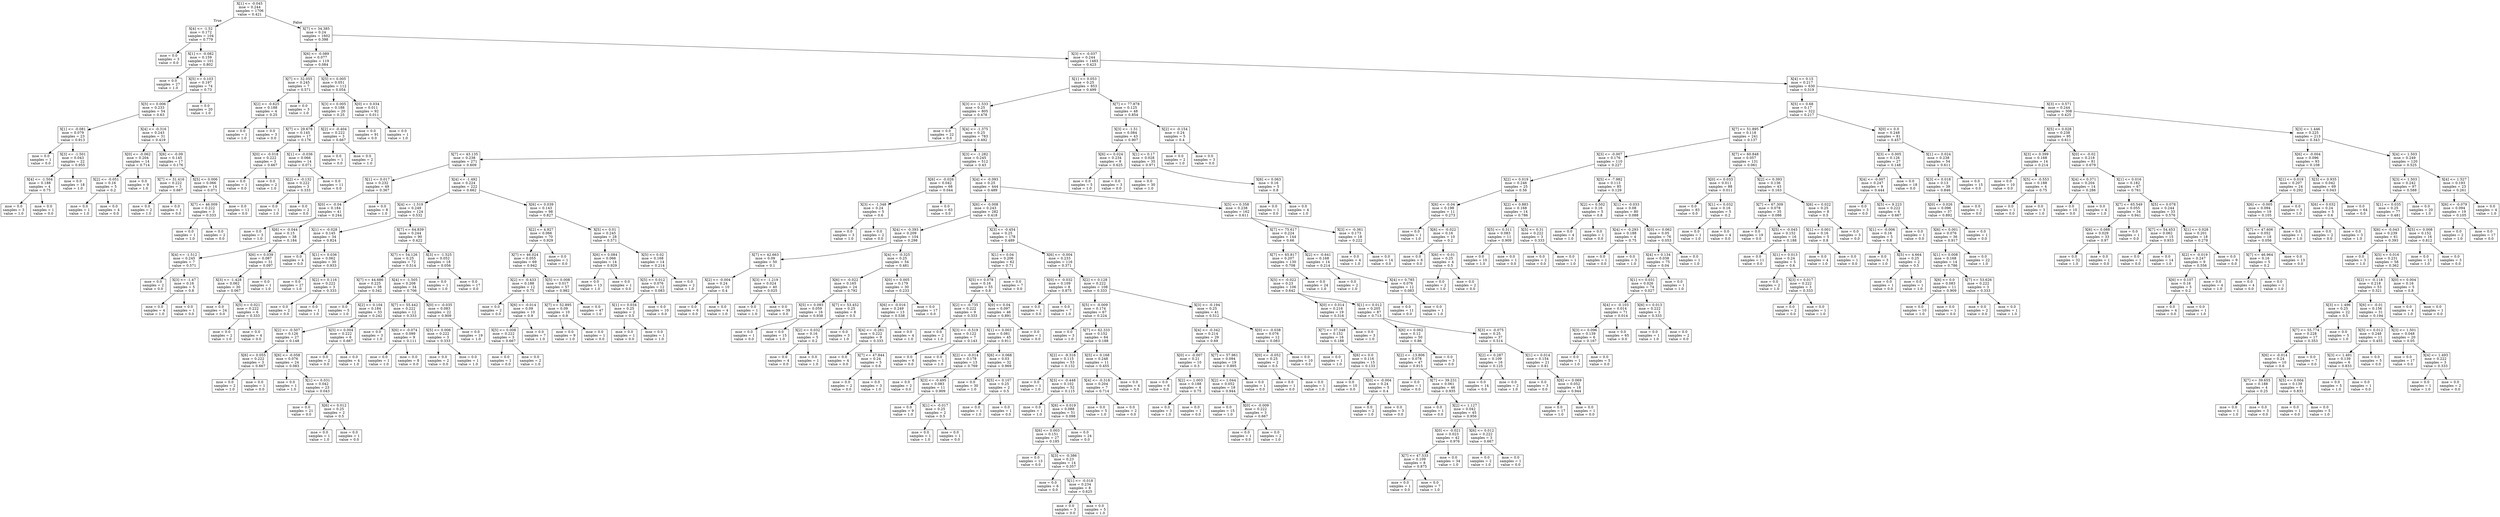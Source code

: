 digraph Tree {
node [shape=box] ;
0 [label="X[1] <= -0.045\nmse = 0.244\nsamples = 1706\nvalue = 0.421"] ;
1 [label="X[4] <= -1.52\nmse = 0.172\nsamples = 104\nvalue = 0.779"] ;
0 -> 1 [labeldistance=2.5, labelangle=45, headlabel="True"] ;
2 [label="mse = 0.0\nsamples = 3\nvalue = 0.0"] ;
1 -> 2 ;
3 [label="X[1] <= -0.082\nmse = 0.159\nsamples = 101\nvalue = 0.802"] ;
1 -> 3 ;
4 [label="mse = 0.0\nsamples = 27\nvalue = 1.0"] ;
3 -> 4 ;
5 [label="X[5] <= 0.103\nmse = 0.197\nsamples = 74\nvalue = 0.73"] ;
3 -> 5 ;
6 [label="X[5] <= 0.006\nmse = 0.233\nsamples = 54\nvalue = 0.63"] ;
5 -> 6 ;
7 [label="X[1] <= -0.081\nmse = 0.079\nsamples = 23\nvalue = 0.913"] ;
6 -> 7 ;
8 [label="mse = 0.0\nsamples = 1\nvalue = 0.0"] ;
7 -> 8 ;
9 [label="X[3] <= -1.501\nmse = 0.043\nsamples = 22\nvalue = 0.955"] ;
7 -> 9 ;
10 [label="X[4] <= -1.504\nmse = 0.188\nsamples = 4\nvalue = 0.75"] ;
9 -> 10 ;
11 [label="mse = 0.0\nsamples = 3\nvalue = 1.0"] ;
10 -> 11 ;
12 [label="mse = 0.0\nsamples = 1\nvalue = 0.0"] ;
10 -> 12 ;
13 [label="mse = 0.0\nsamples = 18\nvalue = 1.0"] ;
9 -> 13 ;
14 [label="X[4] <= -0.316\nmse = 0.243\nsamples = 31\nvalue = 0.419"] ;
6 -> 14 ;
15 [label="X[0] <= -0.062\nmse = 0.204\nsamples = 14\nvalue = 0.714"] ;
14 -> 15 ;
16 [label="X[2] <= -0.051\nmse = 0.16\nsamples = 5\nvalue = 0.2"] ;
15 -> 16 ;
17 [label="mse = 0.0\nsamples = 1\nvalue = 1.0"] ;
16 -> 17 ;
18 [label="mse = 0.0\nsamples = 4\nvalue = 0.0"] ;
16 -> 18 ;
19 [label="mse = 0.0\nsamples = 9\nvalue = 1.0"] ;
15 -> 19 ;
20 [label="X[6] <= -0.09\nmse = 0.145\nsamples = 17\nvalue = 0.176"] ;
14 -> 20 ;
21 [label="X[7] <= 31.416\nmse = 0.222\nsamples = 3\nvalue = 0.667"] ;
20 -> 21 ;
22 [label="mse = 0.0\nsamples = 2\nvalue = 1.0"] ;
21 -> 22 ;
23 [label="mse = 0.0\nsamples = 1\nvalue = 0.0"] ;
21 -> 23 ;
24 [label="X[5] <= 0.006\nmse = 0.066\nsamples = 14\nvalue = 0.071"] ;
20 -> 24 ;
25 [label="X[7] <= 46.009\nmse = 0.222\nsamples = 3\nvalue = 0.333"] ;
24 -> 25 ;
26 [label="mse = 0.0\nsamples = 1\nvalue = 1.0"] ;
25 -> 26 ;
27 [label="mse = 0.0\nsamples = 2\nvalue = 0.0"] ;
25 -> 27 ;
28 [label="mse = 0.0\nsamples = 11\nvalue = 0.0"] ;
24 -> 28 ;
29 [label="mse = 0.0\nsamples = 20\nvalue = 1.0"] ;
5 -> 29 ;
30 [label="X[7] <= 34.385\nmse = 0.24\nsamples = 1602\nvalue = 0.398"] ;
0 -> 30 [labeldistance=2.5, labelangle=-45, headlabel="False"] ;
31 [label="X[6] <= -0.089\nmse = 0.077\nsamples = 119\nvalue = 0.084"] ;
30 -> 31 ;
32 [label="X[7] <= 32.055\nmse = 0.245\nsamples = 7\nvalue = 0.571"] ;
31 -> 32 ;
33 [label="X[2] <= -0.625\nmse = 0.188\nsamples = 4\nvalue = 0.25"] ;
32 -> 33 ;
34 [label="mse = 0.0\nsamples = 1\nvalue = 1.0"] ;
33 -> 34 ;
35 [label="mse = 0.0\nsamples = 3\nvalue = 0.0"] ;
33 -> 35 ;
36 [label="mse = 0.0\nsamples = 3\nvalue = 1.0"] ;
32 -> 36 ;
37 [label="X[5] <= 0.005\nmse = 0.051\nsamples = 112\nvalue = 0.054"] ;
31 -> 37 ;
38 [label="X[3] <= 0.005\nmse = 0.188\nsamples = 20\nvalue = 0.25"] ;
37 -> 38 ;
39 [label="X[7] <= 29.678\nmse = 0.145\nsamples = 17\nvalue = 0.176"] ;
38 -> 39 ;
40 [label="X[0] <= -0.018\nmse = 0.222\nsamples = 3\nvalue = 0.667"] ;
39 -> 40 ;
41 [label="mse = 0.0\nsamples = 1\nvalue = 0.0"] ;
40 -> 41 ;
42 [label="mse = 0.0\nsamples = 2\nvalue = 1.0"] ;
40 -> 42 ;
43 [label="X[1] <= -0.036\nmse = 0.066\nsamples = 14\nvalue = 0.071"] ;
39 -> 43 ;
44 [label="X[2] <= -0.132\nmse = 0.222\nsamples = 3\nvalue = 0.333"] ;
43 -> 44 ;
45 [label="mse = 0.0\nsamples = 1\nvalue = 1.0"] ;
44 -> 45 ;
46 [label="mse = 0.0\nsamples = 2\nvalue = 0.0"] ;
44 -> 46 ;
47 [label="mse = 0.0\nsamples = 11\nvalue = 0.0"] ;
43 -> 47 ;
48 [label="X[2] <= -0.404\nmse = 0.222\nsamples = 3\nvalue = 0.667"] ;
38 -> 48 ;
49 [label="mse = 0.0\nsamples = 1\nvalue = 0.0"] ;
48 -> 49 ;
50 [label="mse = 0.0\nsamples = 2\nvalue = 1.0"] ;
48 -> 50 ;
51 [label="X[0] <= 0.034\nmse = 0.011\nsamples = 92\nvalue = 0.011"] ;
37 -> 51 ;
52 [label="mse = 0.0\nsamples = 91\nvalue = 0.0"] ;
51 -> 52 ;
53 [label="mse = 0.0\nsamples = 1\nvalue = 1.0"] ;
51 -> 53 ;
54 [label="X[3] <= -0.037\nmse = 0.244\nsamples = 1483\nvalue = 0.423"] ;
30 -> 54 ;
55 [label="X[1] <= 0.053\nmse = 0.25\nsamples = 853\nvalue = 0.499"] ;
54 -> 55 ;
56 [label="X[3] <= -1.533\nmse = 0.25\nsamples = 805\nvalue = 0.478"] ;
55 -> 56 ;
57 [label="mse = 0.0\nsamples = 22\nvalue = 0.0"] ;
56 -> 57 ;
58 [label="X[4] <= -1.375\nmse = 0.25\nsamples = 783\nvalue = 0.492"] ;
56 -> 58 ;
59 [label="X[7] <= 43.135\nmse = 0.238\nsamples = 271\nvalue = 0.609"] ;
58 -> 59 ;
60 [label="X[1] <= 0.017\nmse = 0.232\nsamples = 49\nvalue = 0.367"] ;
59 -> 60 ;
61 [label="X[0] <= -0.04\nmse = 0.184\nsamples = 41\nvalue = 0.244"] ;
60 -> 61 ;
62 [label="mse = 0.0\nsamples = 3\nvalue = 1.0"] ;
61 -> 62 ;
63 [label="X[6] <= -0.044\nmse = 0.15\nsamples = 38\nvalue = 0.184"] ;
61 -> 63 ;
64 [label="X[4] <= -1.512\nmse = 0.245\nsamples = 7\nvalue = 0.571"] ;
63 -> 64 ;
65 [label="mse = 0.0\nsamples = 2\nvalue = 0.0"] ;
64 -> 65 ;
66 [label="X[3] <= -1.47\nmse = 0.16\nsamples = 5\nvalue = 0.8"] ;
64 -> 66 ;
67 [label="mse = 0.0\nsamples = 4\nvalue = 1.0"] ;
66 -> 67 ;
68 [label="mse = 0.0\nsamples = 1\nvalue = 0.0"] ;
66 -> 68 ;
69 [label="X[6] <= 0.039\nmse = 0.087\nsamples = 31\nvalue = 0.097"] ;
63 -> 69 ;
70 [label="X[3] <= -1.428\nmse = 0.062\nsamples = 30\nvalue = 0.067"] ;
69 -> 70 ;
71 [label="mse = 0.0\nsamples = 24\nvalue = 0.0"] ;
70 -> 71 ;
72 [label="X[5] <= 0.021\nmse = 0.222\nsamples = 6\nvalue = 0.333"] ;
70 -> 72 ;
73 [label="mse = 0.0\nsamples = 2\nvalue = 1.0"] ;
72 -> 73 ;
74 [label="mse = 0.0\nsamples = 4\nvalue = 0.0"] ;
72 -> 74 ;
75 [label="mse = 0.0\nsamples = 1\nvalue = 1.0"] ;
69 -> 75 ;
76 [label="mse = 0.0\nsamples = 8\nvalue = 1.0"] ;
60 -> 76 ;
77 [label="X[4] <= -1.492\nmse = 0.224\nsamples = 222\nvalue = 0.662"] ;
59 -> 77 ;
78 [label="X[4] <= -1.519\nmse = 0.249\nsamples = 124\nvalue = 0.532"] ;
77 -> 78 ;
79 [label="X[1] <= -0.028\nmse = 0.145\nsamples = 34\nvalue = 0.824"] ;
78 -> 79 ;
80 [label="mse = 0.0\nsamples = 4\nvalue = 0.0"] ;
79 -> 80 ;
81 [label="X[1] <= 0.036\nmse = 0.062\nsamples = 30\nvalue = 0.933"] ;
79 -> 81 ;
82 [label="mse = 0.0\nsamples = 27\nvalue = 1.0"] ;
81 -> 82 ;
83 [label="X[2] <= 0.116\nmse = 0.222\nsamples = 3\nvalue = 0.333"] ;
81 -> 83 ;
84 [label="mse = 0.0\nsamples = 2\nvalue = 0.0"] ;
83 -> 84 ;
85 [label="mse = 0.0\nsamples = 1\nvalue = 1.0"] ;
83 -> 85 ;
86 [label="X[7] <= 64.839\nmse = 0.244\nsamples = 90\nvalue = 0.422"] ;
78 -> 86 ;
87 [label="X[7] <= 54.126\nmse = 0.25\nsamples = 72\nvalue = 0.514"] ;
86 -> 87 ;
88 [label="X[7] <= 44.686\nmse = 0.225\nsamples = 38\nvalue = 0.342"] ;
87 -> 88 ;
89 [label="mse = 0.0\nsamples = 5\nvalue = 1.0"] ;
88 -> 89 ;
90 [label="X[2] <= 0.104\nmse = 0.184\nsamples = 33\nvalue = 0.242"] ;
88 -> 90 ;
91 [label="X[2] <= -0.507\nmse = 0.126\nsamples = 27\nvalue = 0.148"] ;
90 -> 91 ;
92 [label="X[6] <= 0.055\nmse = 0.222\nsamples = 3\nvalue = 0.667"] ;
91 -> 92 ;
93 [label="mse = 0.0\nsamples = 2\nvalue = 1.0"] ;
92 -> 93 ;
94 [label="mse = 0.0\nsamples = 1\nvalue = 0.0"] ;
92 -> 94 ;
95 [label="X[6] <= -0.058\nmse = 0.076\nsamples = 24\nvalue = 0.083"] ;
91 -> 95 ;
96 [label="mse = 0.0\nsamples = 1\nvalue = 1.0"] ;
95 -> 96 ;
97 [label="X[1] <= 0.031\nmse = 0.042\nsamples = 23\nvalue = 0.043"] ;
95 -> 97 ;
98 [label="mse = 0.0\nsamples = 21\nvalue = 0.0"] ;
97 -> 98 ;
99 [label="X[6] <= 0.012\nmse = 0.25\nsamples = 2\nvalue = 0.5"] ;
97 -> 99 ;
100 [label="mse = 0.0\nsamples = 1\nvalue = 1.0"] ;
99 -> 100 ;
101 [label="mse = 0.0\nsamples = 1\nvalue = 0.0"] ;
99 -> 101 ;
102 [label="X[5] <= 0.004\nmse = 0.222\nsamples = 6\nvalue = 0.667"] ;
90 -> 102 ;
103 [label="mse = 0.0\nsamples = 2\nvalue = 0.0"] ;
102 -> 103 ;
104 [label="mse = 0.0\nsamples = 4\nvalue = 1.0"] ;
102 -> 104 ;
105 [label="X[4] <= -1.505\nmse = 0.208\nsamples = 34\nvalue = 0.706"] ;
87 -> 105 ;
106 [label="X[7] <= 55.442\nmse = 0.222\nsamples = 12\nvalue = 0.333"] ;
105 -> 106 ;
107 [label="mse = 0.0\nsamples = 3\nvalue = 1.0"] ;
106 -> 107 ;
108 [label="X[6] <= -0.074\nmse = 0.099\nsamples = 9\nvalue = 0.111"] ;
106 -> 108 ;
109 [label="mse = 0.0\nsamples = 1\nvalue = 1.0"] ;
108 -> 109 ;
110 [label="mse = 0.0\nsamples = 8\nvalue = 0.0"] ;
108 -> 110 ;
111 [label="X[0] <= -0.035\nmse = 0.083\nsamples = 22\nvalue = 0.909"] ;
105 -> 111 ;
112 [label="X[5] <= 0.006\nmse = 0.222\nsamples = 3\nvalue = 0.333"] ;
111 -> 112 ;
113 [label="mse = 0.0\nsamples = 2\nvalue = 0.0"] ;
112 -> 113 ;
114 [label="mse = 0.0\nsamples = 1\nvalue = 1.0"] ;
112 -> 114 ;
115 [label="mse = 0.0\nsamples = 19\nvalue = 1.0"] ;
111 -> 115 ;
116 [label="X[3] <= -1.525\nmse = 0.052\nsamples = 18\nvalue = 0.056"] ;
86 -> 116 ;
117 [label="mse = 0.0\nsamples = 1\nvalue = 1.0"] ;
116 -> 117 ;
118 [label="mse = 0.0\nsamples = 17\nvalue = 0.0"] ;
116 -> 118 ;
119 [label="X[6] <= 0.039\nmse = 0.143\nsamples = 98\nvalue = 0.827"] ;
77 -> 119 ;
120 [label="X[2] <= 4.927\nmse = 0.066\nsamples = 70\nvalue = 0.929"] ;
119 -> 120 ;
121 [label="X[7] <= 46.024\nmse = 0.055\nsamples = 69\nvalue = 0.942"] ;
120 -> 121 ;
122 [label="X[2] <= -0.433\nmse = 0.188\nsamples = 12\nvalue = 0.75"] ;
121 -> 122 ;
123 [label="mse = 0.0\nsamples = 2\nvalue = 0.0"] ;
122 -> 123 ;
124 [label="X[6] <= -0.014\nmse = 0.09\nsamples = 10\nvalue = 0.9"] ;
122 -> 124 ;
125 [label="X[5] <= 0.008\nmse = 0.222\nsamples = 3\nvalue = 0.667"] ;
124 -> 125 ;
126 [label="mse = 0.0\nsamples = 1\nvalue = 0.0"] ;
125 -> 126 ;
127 [label="mse = 0.0\nsamples = 2\nvalue = 1.0"] ;
125 -> 127 ;
128 [label="mse = 0.0\nsamples = 7\nvalue = 1.0"] ;
124 -> 128 ;
129 [label="X[5] <= 0.008\nmse = 0.017\nsamples = 57\nvalue = 0.982"] ;
121 -> 129 ;
130 [label="X[7] <= 52.895\nmse = 0.09\nsamples = 10\nvalue = 0.9"] ;
129 -> 130 ;
131 [label="mse = 0.0\nsamples = 9\nvalue = 1.0"] ;
130 -> 131 ;
132 [label="mse = 0.0\nsamples = 1\nvalue = 0.0"] ;
130 -> 132 ;
133 [label="mse = 0.0\nsamples = 47\nvalue = 1.0"] ;
129 -> 133 ;
134 [label="mse = 0.0\nsamples = 1\nvalue = 0.0"] ;
120 -> 134 ;
135 [label="X[5] <= 0.01\nmse = 0.245\nsamples = 28\nvalue = 0.571"] ;
119 -> 135 ;
136 [label="X[6] <= 0.084\nmse = 0.066\nsamples = 14\nvalue = 0.929"] ;
135 -> 136 ;
137 [label="mse = 0.0\nsamples = 13\nvalue = 1.0"] ;
136 -> 137 ;
138 [label="mse = 0.0\nsamples = 1\nvalue = 0.0"] ;
136 -> 138 ;
139 [label="X[5] <= 0.02\nmse = 0.168\nsamples = 14\nvalue = 0.214"] ;
135 -> 139 ;
140 [label="X[5] <= 0.012\nmse = 0.076\nsamples = 12\nvalue = 0.083"] ;
139 -> 140 ;
141 [label="X[1] <= 0.034\nmse = 0.25\nsamples = 2\nvalue = 0.5"] ;
140 -> 141 ;
142 [label="mse = 0.0\nsamples = 1\nvalue = 0.0"] ;
141 -> 142 ;
143 [label="mse = 0.0\nsamples = 1\nvalue = 1.0"] ;
141 -> 143 ;
144 [label="mse = 0.0\nsamples = 10\nvalue = 0.0"] ;
140 -> 144 ;
145 [label="mse = 0.0\nsamples = 2\nvalue = 1.0"] ;
139 -> 145 ;
146 [label="X[3] <= -1.282\nmse = 0.245\nsamples = 512\nvalue = 0.43"] ;
58 -> 146 ;
147 [label="X[6] <= -0.026\nmse = 0.042\nsamples = 68\nvalue = 0.044"] ;
146 -> 147 ;
148 [label="X[3] <= -1.348\nmse = 0.24\nsamples = 5\nvalue = 0.6"] ;
147 -> 148 ;
149 [label="mse = 0.0\nsamples = 3\nvalue = 1.0"] ;
148 -> 149 ;
150 [label="mse = 0.0\nsamples = 2\nvalue = 0.0"] ;
148 -> 150 ;
151 [label="mse = 0.0\nsamples = 63\nvalue = 0.0"] ;
147 -> 151 ;
152 [label="X[4] <= -0.093\nmse = 0.25\nsamples = 444\nvalue = 0.489"] ;
146 -> 152 ;
153 [label="X[6] <= -0.008\nmse = 0.243\nsamples = 282\nvalue = 0.418"] ;
152 -> 153 ;
154 [label="X[4] <= -0.393\nmse = 0.209\nsamples = 104\nvalue = 0.298"] ;
153 -> 154 ;
155 [label="X[7] <= 42.663\nmse = 0.09\nsamples = 50\nvalue = 0.1"] ;
154 -> 155 ;
156 [label="X[2] <= -0.004\nmse = 0.24\nsamples = 10\nvalue = 0.4"] ;
155 -> 156 ;
157 [label="mse = 0.0\nsamples = 6\nvalue = 0.0"] ;
156 -> 157 ;
158 [label="mse = 0.0\nsamples = 4\nvalue = 1.0"] ;
156 -> 158 ;
159 [label="X[3] <= -1.219\nmse = 0.024\nsamples = 40\nvalue = 0.025"] ;
155 -> 159 ;
160 [label="mse = 0.0\nsamples = 1\nvalue = 1.0"] ;
159 -> 160 ;
161 [label="mse = 0.0\nsamples = 39\nvalue = 0.0"] ;
159 -> 161 ;
162 [label="X[4] <= -0.325\nmse = 0.25\nsamples = 54\nvalue = 0.481"] ;
154 -> 162 ;
163 [label="X[6] <= -0.022\nmse = 0.165\nsamples = 24\nvalue = 0.792"] ;
162 -> 163 ;
164 [label="X[5] <= 0.093\nmse = 0.059\nsamples = 16\nvalue = 0.938"] ;
163 -> 164 ;
165 [label="mse = 0.0\nsamples = 1\nvalue = 0.0"] ;
164 -> 165 ;
166 [label="mse = 0.0\nsamples = 15\nvalue = 1.0"] ;
164 -> 166 ;
167 [label="X[7] <= 53.452\nmse = 0.25\nsamples = 8\nvalue = 0.5"] ;
163 -> 167 ;
168 [label="X[2] <= 0.032\nmse = 0.16\nsamples = 5\nvalue = 0.2"] ;
167 -> 168 ;
169 [label="mse = 0.0\nsamples = 4\nvalue = 0.0"] ;
168 -> 169 ;
170 [label="mse = 0.0\nsamples = 1\nvalue = 1.0"] ;
168 -> 170 ;
171 [label="mse = 0.0\nsamples = 3\nvalue = 1.0"] ;
167 -> 171 ;
172 [label="X[0] <= 0.005\nmse = 0.179\nsamples = 30\nvalue = 0.233"] ;
162 -> 172 ;
173 [label="X[6] <= -0.016\nmse = 0.249\nsamples = 13\nvalue = 0.538"] ;
172 -> 173 ;
174 [label="X[4] <= -0.261\nmse = 0.222\nsamples = 9\nvalue = 0.333"] ;
173 -> 174 ;
175 [label="mse = 0.0\nsamples = 4\nvalue = 0.0"] ;
174 -> 175 ;
176 [label="X[7] <= 47.844\nmse = 0.24\nsamples = 5\nvalue = 0.6"] ;
174 -> 176 ;
177 [label="mse = 0.0\nsamples = 2\nvalue = 0.0"] ;
176 -> 177 ;
178 [label="mse = 0.0\nsamples = 3\nvalue = 1.0"] ;
176 -> 178 ;
179 [label="mse = 0.0\nsamples = 4\nvalue = 1.0"] ;
173 -> 179 ;
180 [label="mse = 0.0\nsamples = 17\nvalue = 0.0"] ;
172 -> 180 ;
181 [label="X[3] <= -0.454\nmse = 0.25\nsamples = 178\nvalue = 0.489"] ;
153 -> 181 ;
182 [label="X[1] <= 0.04\nmse = 0.206\nsamples = 62\nvalue = 0.71"] ;
181 -> 182 ;
183 [label="X[5] <= 0.078\nmse = 0.16\nsamples = 55\nvalue = 0.8"] ;
182 -> 183 ;
184 [label="X[2] <= -0.735\nmse = 0.222\nsamples = 9\nvalue = 0.333"] ;
183 -> 184 ;
185 [label="mse = 0.0\nsamples = 2\nvalue = 1.0"] ;
184 -> 185 ;
186 [label="X[3] <= -0.519\nmse = 0.122\nsamples = 7\nvalue = 0.143"] ;
184 -> 186 ;
187 [label="mse = 0.0\nsamples = 6\nvalue = 0.0"] ;
186 -> 187 ;
188 [label="mse = 0.0\nsamples = 1\nvalue = 1.0"] ;
186 -> 188 ;
189 [label="X[0] <= 0.04\nmse = 0.097\nsamples = 46\nvalue = 0.891"] ;
183 -> 189 ;
190 [label="X[1] <= 0.003\nmse = 0.081\nsamples = 45\nvalue = 0.911"] ;
189 -> 190 ;
191 [label="X[2] <= -0.014\nmse = 0.178\nsamples = 13\nvalue = 0.769"] ;
190 -> 191 ;
192 [label="mse = 0.0\nsamples = 2\nvalue = 0.0"] ;
191 -> 192 ;
193 [label="X[3] <= -0.495\nmse = 0.083\nsamples = 11\nvalue = 0.909"] ;
191 -> 193 ;
194 [label="mse = 0.0\nsamples = 9\nvalue = 1.0"] ;
193 -> 194 ;
195 [label="X[1] <= -0.017\nmse = 0.25\nsamples = 2\nvalue = 0.5"] ;
193 -> 195 ;
196 [label="mse = 0.0\nsamples = 1\nvalue = 1.0"] ;
195 -> 196 ;
197 [label="mse = 0.0\nsamples = 1\nvalue = 0.0"] ;
195 -> 197 ;
198 [label="X[6] <= 0.068\nmse = 0.03\nsamples = 32\nvalue = 0.969"] ;
190 -> 198 ;
199 [label="mse = 0.0\nsamples = 30\nvalue = 1.0"] ;
198 -> 199 ;
200 [label="X[5] <= 0.107\nmse = 0.25\nsamples = 2\nvalue = 0.5"] ;
198 -> 200 ;
201 [label="mse = 0.0\nsamples = 1\nvalue = 1.0"] ;
200 -> 201 ;
202 [label="mse = 0.0\nsamples = 1\nvalue = 0.0"] ;
200 -> 202 ;
203 [label="mse = 0.0\nsamples = 1\nvalue = 0.0"] ;
189 -> 203 ;
204 [label="mse = 0.0\nsamples = 7\nvalue = 0.0"] ;
182 -> 204 ;
205 [label="X[6] <= -0.004\nmse = 0.233\nsamples = 116\nvalue = 0.371"] ;
181 -> 205 ;
206 [label="X[0] <= -0.032\nmse = 0.109\nsamples = 8\nvalue = 0.875"] ;
205 -> 206 ;
207 [label="mse = 0.0\nsamples = 1\nvalue = 0.0"] ;
206 -> 207 ;
208 [label="mse = 0.0\nsamples = 7\nvalue = 1.0"] ;
206 -> 208 ;
209 [label="X[2] <= 0.128\nmse = 0.222\nsamples = 108\nvalue = 0.333"] ;
205 -> 209 ;
210 [label="X[5] <= -0.009\nmse = 0.174\nsamples = 67\nvalue = 0.224"] ;
209 -> 210 ;
211 [label="mse = 0.0\nsamples = 3\nvalue = 1.0"] ;
210 -> 211 ;
212 [label="X[7] <= 62.333\nmse = 0.152\nsamples = 64\nvalue = 0.188"] ;
210 -> 212 ;
213 [label="X[2] <= -9.316\nmse = 0.115\nsamples = 53\nvalue = 0.132"] ;
212 -> 213 ;
214 [label="mse = 0.0\nsamples = 1\nvalue = 1.0"] ;
213 -> 214 ;
215 [label="X[3] <= -0.448\nmse = 0.102\nsamples = 52\nvalue = 0.115"] ;
213 -> 215 ;
216 [label="mse = 0.0\nsamples = 1\nvalue = 1.0"] ;
215 -> 216 ;
217 [label="X[6] <= 0.019\nmse = 0.088\nsamples = 51\nvalue = 0.098"] ;
215 -> 217 ;
218 [label="X[6] <= 0.003\nmse = 0.151\nsamples = 27\nvalue = 0.185"] ;
217 -> 218 ;
219 [label="mse = 0.0\nsamples = 13\nvalue = 0.0"] ;
218 -> 219 ;
220 [label="X[3] <= -0.386\nmse = 0.23\nsamples = 14\nvalue = 0.357"] ;
218 -> 220 ;
221 [label="mse = 0.0\nsamples = 6\nvalue = 0.0"] ;
220 -> 221 ;
222 [label="X[1] <= -0.018\nmse = 0.234\nsamples = 8\nvalue = 0.625"] ;
220 -> 222 ;
223 [label="mse = 0.0\nsamples = 3\nvalue = 0.0"] ;
222 -> 223 ;
224 [label="mse = 0.0\nsamples = 5\nvalue = 1.0"] ;
222 -> 224 ;
225 [label="mse = 0.0\nsamples = 24\nvalue = 0.0"] ;
217 -> 225 ;
226 [label="X[5] <= 0.168\nmse = 0.248\nsamples = 11\nvalue = 0.455"] ;
212 -> 226 ;
227 [label="X[4] <= -0.318\nmse = 0.204\nsamples = 7\nvalue = 0.714"] ;
226 -> 227 ;
228 [label="mse = 0.0\nsamples = 5\nvalue = 1.0"] ;
227 -> 228 ;
229 [label="mse = 0.0\nsamples = 2\nvalue = 0.0"] ;
227 -> 229 ;
230 [label="mse = 0.0\nsamples = 4\nvalue = 0.0"] ;
226 -> 230 ;
231 [label="X[3] <= -0.194\nmse = 0.25\nsamples = 41\nvalue = 0.512"] ;
209 -> 231 ;
232 [label="X[4] <= -0.342\nmse = 0.214\nsamples = 29\nvalue = 0.69"] ;
231 -> 232 ;
233 [label="X[0] <= -0.007\nmse = 0.21\nsamples = 10\nvalue = 0.3"] ;
232 -> 233 ;
234 [label="mse = 0.0\nsamples = 6\nvalue = 0.0"] ;
233 -> 234 ;
235 [label="X[2] <= 1.003\nmse = 0.188\nsamples = 4\nvalue = 0.75"] ;
233 -> 235 ;
236 [label="mse = 0.0\nsamples = 3\nvalue = 1.0"] ;
235 -> 236 ;
237 [label="mse = 0.0\nsamples = 1\nvalue = 0.0"] ;
235 -> 237 ;
238 [label="X[7] <= 57.961\nmse = 0.094\nsamples = 19\nvalue = 0.895"] ;
232 -> 238 ;
239 [label="X[2] <= 1.044\nmse = 0.052\nsamples = 18\nvalue = 0.944"] ;
238 -> 239 ;
240 [label="mse = 0.0\nsamples = 15\nvalue = 1.0"] ;
239 -> 240 ;
241 [label="X[0] <= -0.009\nmse = 0.222\nsamples = 3\nvalue = 0.667"] ;
239 -> 241 ;
242 [label="mse = 0.0\nsamples = 1\nvalue = 0.0"] ;
241 -> 242 ;
243 [label="mse = 0.0\nsamples = 2\nvalue = 1.0"] ;
241 -> 243 ;
244 [label="mse = 0.0\nsamples = 1\nvalue = 0.0"] ;
238 -> 244 ;
245 [label="X[0] <= -0.038\nmse = 0.076\nsamples = 12\nvalue = 0.083"] ;
231 -> 245 ;
246 [label="X[0] <= -0.052\nmse = 0.25\nsamples = 2\nvalue = 0.5"] ;
245 -> 246 ;
247 [label="mse = 0.0\nsamples = 1\nvalue = 0.0"] ;
246 -> 247 ;
248 [label="mse = 0.0\nsamples = 1\nvalue = 1.0"] ;
246 -> 248 ;
249 [label="mse = 0.0\nsamples = 10\nvalue = 0.0"] ;
245 -> 249 ;
250 [label="X[5] <= 0.358\nmse = 0.238\nsamples = 162\nvalue = 0.611"] ;
152 -> 250 ;
251 [label="X[7] <= 75.617\nmse = 0.224\nsamples = 144\nvalue = 0.66"] ;
250 -> 251 ;
252 [label="X[7] <= 65.817\nmse = 0.207\nsamples = 130\nvalue = 0.708"] ;
251 -> 252 ;
253 [label="X[5] <= -0.022\nmse = 0.23\nsamples = 106\nvalue = 0.642"] ;
252 -> 253 ;
254 [label="X[0] <= 0.014\nmse = 0.216\nsamples = 19\nvalue = 0.316"] ;
253 -> 254 ;
255 [label="X[7] <= 37.348\nmse = 0.152\nsamples = 16\nvalue = 0.188"] ;
254 -> 255 ;
256 [label="mse = 0.0\nsamples = 1\nvalue = 1.0"] ;
255 -> 256 ;
257 [label="X[6] <= 0.0\nmse = 0.116\nsamples = 15\nvalue = 0.133"] ;
255 -> 257 ;
258 [label="mse = 0.0\nsamples = 10\nvalue = 0.0"] ;
257 -> 258 ;
259 [label="X[0] <= -0.004\nmse = 0.24\nsamples = 5\nvalue = 0.4"] ;
257 -> 259 ;
260 [label="mse = 0.0\nsamples = 2\nvalue = 1.0"] ;
259 -> 260 ;
261 [label="mse = 0.0\nsamples = 3\nvalue = 0.0"] ;
259 -> 261 ;
262 [label="mse = 0.0\nsamples = 3\nvalue = 1.0"] ;
254 -> 262 ;
263 [label="X[1] <= 0.012\nmse = 0.205\nsamples = 87\nvalue = 0.713"] ;
253 -> 263 ;
264 [label="X[6] <= 0.062\nmse = 0.12\nsamples = 50\nvalue = 0.86"] ;
263 -> 264 ;
265 [label="X[2] <= -13.806\nmse = 0.078\nsamples = 47\nvalue = 0.915"] ;
264 -> 265 ;
266 [label="mse = 0.0\nsamples = 1\nvalue = 0.0"] ;
265 -> 266 ;
267 [label="X[7] <= 39.231\nmse = 0.061\nsamples = 46\nvalue = 0.935"] ;
265 -> 267 ;
268 [label="mse = 0.0\nsamples = 1\nvalue = 0.0"] ;
267 -> 268 ;
269 [label="X[2] <= 1.127\nmse = 0.042\nsamples = 45\nvalue = 0.956"] ;
267 -> 269 ;
270 [label="X[0] <= -0.021\nmse = 0.023\nsamples = 42\nvalue = 0.976"] ;
269 -> 270 ;
271 [label="X[7] <= 47.533\nmse = 0.109\nsamples = 8\nvalue = 0.875"] ;
270 -> 271 ;
272 [label="mse = 0.0\nsamples = 1\nvalue = 0.0"] ;
271 -> 272 ;
273 [label="mse = 0.0\nsamples = 7\nvalue = 1.0"] ;
271 -> 273 ;
274 [label="mse = 0.0\nsamples = 34\nvalue = 1.0"] ;
270 -> 274 ;
275 [label="X[6] <= 0.012\nmse = 0.222\nsamples = 3\nvalue = 0.667"] ;
269 -> 275 ;
276 [label="mse = 0.0\nsamples = 2\nvalue = 1.0"] ;
275 -> 276 ;
277 [label="mse = 0.0\nsamples = 1\nvalue = 0.0"] ;
275 -> 277 ;
278 [label="mse = 0.0\nsamples = 3\nvalue = 0.0"] ;
264 -> 278 ;
279 [label="X[3] <= -0.075\nmse = 0.25\nsamples = 37\nvalue = 0.514"] ;
263 -> 279 ;
280 [label="X[2] <= 0.287\nmse = 0.109\nsamples = 16\nvalue = 0.125"] ;
279 -> 280 ;
281 [label="mse = 0.0\nsamples = 14\nvalue = 0.0"] ;
280 -> 281 ;
282 [label="mse = 0.0\nsamples = 2\nvalue = 1.0"] ;
280 -> 282 ;
283 [label="X[1] <= 0.014\nmse = 0.154\nsamples = 21\nvalue = 0.81"] ;
279 -> 283 ;
284 [label="mse = 0.0\nsamples = 3\nvalue = 0.0"] ;
283 -> 284 ;
285 [label="X[6] <= 0.069\nmse = 0.052\nsamples = 18\nvalue = 0.944"] ;
283 -> 285 ;
286 [label="mse = 0.0\nsamples = 17\nvalue = 1.0"] ;
285 -> 286 ;
287 [label="mse = 0.0\nsamples = 1\nvalue = 0.0"] ;
285 -> 287 ;
288 [label="mse = 0.0\nsamples = 24\nvalue = 1.0"] ;
252 -> 288 ;
289 [label="X[2] <= -0.641\nmse = 0.168\nsamples = 14\nvalue = 0.214"] ;
251 -> 289 ;
290 [label="mse = 0.0\nsamples = 2\nvalue = 1.0"] ;
289 -> 290 ;
291 [label="X[4] <= 0.785\nmse = 0.076\nsamples = 12\nvalue = 0.083"] ;
289 -> 291 ;
292 [label="mse = 0.0\nsamples = 11\nvalue = 0.0"] ;
291 -> 292 ;
293 [label="mse = 0.0\nsamples = 1\nvalue = 1.0"] ;
291 -> 293 ;
294 [label="X[3] <= -0.361\nmse = 0.173\nsamples = 18\nvalue = 0.222"] ;
250 -> 294 ;
295 [label="mse = 0.0\nsamples = 4\nvalue = 1.0"] ;
294 -> 295 ;
296 [label="mse = 0.0\nsamples = 14\nvalue = 0.0"] ;
294 -> 296 ;
297 [label="X[7] <= 77.878\nmse = 0.125\nsamples = 48\nvalue = 0.854"] ;
55 -> 297 ;
298 [label="X[3] <= -1.51\nmse = 0.084\nsamples = 43\nvalue = 0.907"] ;
297 -> 298 ;
299 [label="X[6] <= 0.024\nmse = 0.234\nsamples = 8\nvalue = 0.625"] ;
298 -> 299 ;
300 [label="mse = 0.0\nsamples = 5\nvalue = 1.0"] ;
299 -> 300 ;
301 [label="mse = 0.0\nsamples = 3\nvalue = 0.0"] ;
299 -> 301 ;
302 [label="X[1] <= 0.17\nmse = 0.028\nsamples = 35\nvalue = 0.971"] ;
298 -> 302 ;
303 [label="mse = 0.0\nsamples = 30\nvalue = 1.0"] ;
302 -> 303 ;
304 [label="X[6] <= 0.063\nmse = 0.16\nsamples = 5\nvalue = 0.8"] ;
302 -> 304 ;
305 [label="mse = 0.0\nsamples = 1\nvalue = 0.0"] ;
304 -> 305 ;
306 [label="mse = 0.0\nsamples = 4\nvalue = 1.0"] ;
304 -> 306 ;
307 [label="X[2] <= -0.154\nmse = 0.24\nsamples = 5\nvalue = 0.4"] ;
297 -> 307 ;
308 [label="mse = 0.0\nsamples = 2\nvalue = 1.0"] ;
307 -> 308 ;
309 [label="mse = 0.0\nsamples = 3\nvalue = 0.0"] ;
307 -> 309 ;
310 [label="X[4] <= 0.15\nmse = 0.217\nsamples = 630\nvalue = 0.319"] ;
54 -> 310 ;
311 [label="X[5] <= 0.68\nmse = 0.17\nsamples = 322\nvalue = 0.217"] ;
310 -> 311 ;
312 [label="X[7] <= 51.895\nmse = 0.118\nsamples = 241\nvalue = 0.137"] ;
311 -> 312 ;
313 [label="X[3] <= -0.007\nmse = 0.176\nsamples = 110\nvalue = 0.227"] ;
312 -> 313 ;
314 [label="X[2] <= 0.019\nmse = 0.246\nsamples = 25\nvalue = 0.56"] ;
313 -> 314 ;
315 [label="X[6] <= -0.04\nmse = 0.198\nsamples = 11\nvalue = 0.273"] ;
314 -> 315 ;
316 [label="mse = 0.0\nsamples = 1\nvalue = 1.0"] ;
315 -> 316 ;
317 [label="X[6] <= -0.022\nmse = 0.16\nsamples = 10\nvalue = 0.2"] ;
315 -> 317 ;
318 [label="mse = 0.0\nsamples = 6\nvalue = 0.0"] ;
317 -> 318 ;
319 [label="X[6] <= -0.01\nmse = 0.25\nsamples = 4\nvalue = 0.5"] ;
317 -> 319 ;
320 [label="mse = 0.0\nsamples = 2\nvalue = 1.0"] ;
319 -> 320 ;
321 [label="mse = 0.0\nsamples = 2\nvalue = 0.0"] ;
319 -> 321 ;
322 [label="X[2] <= 0.883\nmse = 0.168\nsamples = 14\nvalue = 0.786"] ;
314 -> 322 ;
323 [label="X[5] <= 0.311\nmse = 0.083\nsamples = 11\nvalue = 0.909"] ;
322 -> 323 ;
324 [label="mse = 0.0\nsamples = 10\nvalue = 1.0"] ;
323 -> 324 ;
325 [label="mse = 0.0\nsamples = 1\nvalue = 0.0"] ;
323 -> 325 ;
326 [label="X[5] <= 0.31\nmse = 0.222\nsamples = 3\nvalue = 0.333"] ;
322 -> 326 ;
327 [label="mse = 0.0\nsamples = 2\nvalue = 0.0"] ;
326 -> 327 ;
328 [label="mse = 0.0\nsamples = 1\nvalue = 1.0"] ;
326 -> 328 ;
329 [label="X[5] <= -7.982\nmse = 0.113\nsamples = 85\nvalue = 0.129"] ;
313 -> 329 ;
330 [label="X[2] <= 0.502\nmse = 0.16\nsamples = 5\nvalue = 0.8"] ;
329 -> 330 ;
331 [label="mse = 0.0\nsamples = 4\nvalue = 1.0"] ;
330 -> 331 ;
332 [label="mse = 0.0\nsamples = 1\nvalue = 0.0"] ;
330 -> 332 ;
333 [label="X[1] <= -0.033\nmse = 0.08\nsamples = 80\nvalue = 0.088"] ;
329 -> 333 ;
334 [label="X[4] <= -0.293\nmse = 0.188\nsamples = 4\nvalue = 0.75"] ;
333 -> 334 ;
335 [label="mse = 0.0\nsamples = 1\nvalue = 0.0"] ;
334 -> 335 ;
336 [label="mse = 0.0\nsamples = 3\nvalue = 1.0"] ;
334 -> 336 ;
337 [label="X[0] <= 0.062\nmse = 0.05\nsamples = 76\nvalue = 0.053"] ;
333 -> 337 ;
338 [label="X[4] <= 0.134\nmse = 0.038\nsamples = 75\nvalue = 0.04"] ;
337 -> 338 ;
339 [label="X[1] <= 0.031\nmse = 0.026\nsamples = 74\nvalue = 0.027"] ;
338 -> 339 ;
340 [label="X[4] <= -0.103\nmse = 0.014\nsamples = 71\nvalue = 0.014"] ;
339 -> 340 ;
341 [label="X[3] <= 0.096\nmse = 0.139\nsamples = 6\nvalue = 0.167"] ;
340 -> 341 ;
342 [label="mse = 0.0\nsamples = 1\nvalue = 1.0"] ;
341 -> 342 ;
343 [label="mse = 0.0\nsamples = 5\nvalue = 0.0"] ;
341 -> 343 ;
344 [label="mse = 0.0\nsamples = 65\nvalue = 0.0"] ;
340 -> 344 ;
345 [label="X[6] <= 0.013\nmse = 0.222\nsamples = 3\nvalue = 0.333"] ;
339 -> 345 ;
346 [label="mse = 0.0\nsamples = 1\nvalue = 1.0"] ;
345 -> 346 ;
347 [label="mse = 0.0\nsamples = 2\nvalue = 0.0"] ;
345 -> 347 ;
348 [label="mse = 0.0\nsamples = 1\nvalue = 1.0"] ;
338 -> 348 ;
349 [label="mse = 0.0\nsamples = 1\nvalue = 1.0"] ;
337 -> 349 ;
350 [label="X[7] <= 60.848\nmse = 0.057\nsamples = 131\nvalue = 0.061"] ;
312 -> 350 ;
351 [label="X[0] <= 0.033\nmse = 0.011\nsamples = 88\nvalue = 0.011"] ;
350 -> 351 ;
352 [label="mse = 0.0\nsamples = 83\nvalue = 0.0"] ;
351 -> 352 ;
353 [label="X[1] <= 0.032\nmse = 0.16\nsamples = 5\nvalue = 0.2"] ;
351 -> 353 ;
354 [label="mse = 0.0\nsamples = 1\nvalue = 1.0"] ;
353 -> 354 ;
355 [label="mse = 0.0\nsamples = 4\nvalue = 0.0"] ;
353 -> 355 ;
356 [label="X[2] <= 0.393\nmse = 0.136\nsamples = 43\nvalue = 0.163"] ;
350 -> 356 ;
357 [label="X[7] <= 67.309\nmse = 0.078\nsamples = 35\nvalue = 0.086"] ;
356 -> 357 ;
358 [label="mse = 0.0\nsamples = 19\nvalue = 0.0"] ;
357 -> 358 ;
359 [label="X[5] <= -0.045\nmse = 0.152\nsamples = 16\nvalue = 0.188"] ;
357 -> 359 ;
360 [label="mse = 0.0\nsamples = 11\nvalue = 0.0"] ;
359 -> 360 ;
361 [label="X[1] <= 0.013\nmse = 0.24\nsamples = 5\nvalue = 0.6"] ;
359 -> 361 ;
362 [label="mse = 0.0\nsamples = 2\nvalue = 1.0"] ;
361 -> 362 ;
363 [label="X[3] <= 0.017\nmse = 0.222\nsamples = 3\nvalue = 0.333"] ;
361 -> 363 ;
364 [label="mse = 0.0\nsamples = 2\nvalue = 0.0"] ;
363 -> 364 ;
365 [label="mse = 0.0\nsamples = 1\nvalue = 1.0"] ;
363 -> 365 ;
366 [label="X[6] <= 0.022\nmse = 0.25\nsamples = 8\nvalue = 0.5"] ;
356 -> 366 ;
367 [label="X[1] <= 0.001\nmse = 0.16\nsamples = 5\nvalue = 0.8"] ;
366 -> 367 ;
368 [label="mse = 0.0\nsamples = 4\nvalue = 1.0"] ;
367 -> 368 ;
369 [label="mse = 0.0\nsamples = 1\nvalue = 0.0"] ;
367 -> 369 ;
370 [label="mse = 0.0\nsamples = 3\nvalue = 0.0"] ;
366 -> 370 ;
371 [label="X[0] <= 0.0\nmse = 0.248\nsamples = 81\nvalue = 0.457"] ;
311 -> 371 ;
372 [label="X[3] <= 0.005\nmse = 0.126\nsamples = 27\nvalue = 0.148"] ;
371 -> 372 ;
373 [label="X[4] <= -0.007\nmse = 0.247\nsamples = 9\nvalue = 0.444"] ;
372 -> 373 ;
374 [label="mse = 0.0\nsamples = 3\nvalue = 0.0"] ;
373 -> 374 ;
375 [label="X[5] <= 9.223\nmse = 0.222\nsamples = 6\nvalue = 0.667"] ;
373 -> 375 ;
376 [label="X[1] <= -0.006\nmse = 0.16\nsamples = 5\nvalue = 0.8"] ;
375 -> 376 ;
377 [label="mse = 0.0\nsamples = 3\nvalue = 1.0"] ;
376 -> 377 ;
378 [label="X[5] <= 4.664\nmse = 0.25\nsamples = 2\nvalue = 0.5"] ;
376 -> 378 ;
379 [label="mse = 0.0\nsamples = 1\nvalue = 0.0"] ;
378 -> 379 ;
380 [label="mse = 0.0\nsamples = 1\nvalue = 1.0"] ;
378 -> 380 ;
381 [label="mse = 0.0\nsamples = 1\nvalue = 0.0"] ;
375 -> 381 ;
382 [label="mse = 0.0\nsamples = 18\nvalue = 0.0"] ;
372 -> 382 ;
383 [label="X[1] <= 0.024\nmse = 0.238\nsamples = 54\nvalue = 0.611"] ;
371 -> 383 ;
384 [label="X[3] <= 0.018\nmse = 0.13\nsamples = 39\nvalue = 0.846"] ;
383 -> 384 ;
385 [label="X[0] <= 0.026\nmse = 0.096\nsamples = 37\nvalue = 0.892"] ;
384 -> 385 ;
386 [label="X[6] <= 0.001\nmse = 0.076\nsamples = 36\nvalue = 0.917"] ;
385 -> 386 ;
387 [label="X[1] <= 0.008\nmse = 0.168\nsamples = 14\nvalue = 0.786"] ;
386 -> 387 ;
388 [label="X[6] <= 0.0\nmse = 0.083\nsamples = 11\nvalue = 0.909"] ;
387 -> 388 ;
389 [label="mse = 0.0\nsamples = 10\nvalue = 1.0"] ;
388 -> 389 ;
390 [label="mse = 0.0\nsamples = 1\nvalue = 0.0"] ;
388 -> 390 ;
391 [label="X[7] <= 53.626\nmse = 0.222\nsamples = 3\nvalue = 0.333"] ;
387 -> 391 ;
392 [label="mse = 0.0\nsamples = 2\nvalue = 0.0"] ;
391 -> 392 ;
393 [label="mse = 0.0\nsamples = 1\nvalue = 1.0"] ;
391 -> 393 ;
394 [label="mse = 0.0\nsamples = 22\nvalue = 1.0"] ;
386 -> 394 ;
395 [label="mse = 0.0\nsamples = 1\nvalue = 0.0"] ;
385 -> 395 ;
396 [label="mse = 0.0\nsamples = 2\nvalue = 0.0"] ;
384 -> 396 ;
397 [label="mse = 0.0\nsamples = 15\nvalue = 0.0"] ;
383 -> 397 ;
398 [label="X[3] <= 0.571\nmse = 0.244\nsamples = 308\nvalue = 0.425"] ;
310 -> 398 ;
399 [label="X[5] <= 0.028\nmse = 0.238\nsamples = 95\nvalue = 0.611"] ;
398 -> 399 ;
400 [label="X[3] <= 0.399\nmse = 0.168\nsamples = 14\nvalue = 0.214"] ;
399 -> 400 ;
401 [label="mse = 0.0\nsamples = 10\nvalue = 0.0"] ;
400 -> 401 ;
402 [label="X[5] <= -0.553\nmse = 0.188\nsamples = 4\nvalue = 0.75"] ;
400 -> 402 ;
403 [label="mse = 0.0\nsamples = 1\nvalue = 0.0"] ;
402 -> 403 ;
404 [label="mse = 0.0\nsamples = 3\nvalue = 1.0"] ;
402 -> 404 ;
405 [label="X[0] <= -0.02\nmse = 0.218\nsamples = 81\nvalue = 0.679"] ;
399 -> 405 ;
406 [label="X[4] <= 0.371\nmse = 0.204\nsamples = 14\nvalue = 0.286"] ;
405 -> 406 ;
407 [label="mse = 0.0\nsamples = 10\nvalue = 0.0"] ;
406 -> 407 ;
408 [label="mse = 0.0\nsamples = 4\nvalue = 1.0"] ;
406 -> 408 ;
409 [label="X[1] <= 0.016\nmse = 0.182\nsamples = 67\nvalue = 0.761"] ;
405 -> 409 ;
410 [label="X[7] <= 65.549\nmse = 0.055\nsamples = 34\nvalue = 0.941"] ;
409 -> 410 ;
411 [label="X[6] <= 0.088\nmse = 0.029\nsamples = 33\nvalue = 0.97"] ;
410 -> 411 ;
412 [label="mse = 0.0\nsamples = 32\nvalue = 1.0"] ;
411 -> 412 ;
413 [label="mse = 0.0\nsamples = 1\nvalue = 0.0"] ;
411 -> 413 ;
414 [label="mse = 0.0\nsamples = 1\nvalue = 0.0"] ;
410 -> 414 ;
415 [label="X[5] <= 0.078\nmse = 0.244\nsamples = 33\nvalue = 0.576"] ;
409 -> 415 ;
416 [label="X[7] <= 54.453\nmse = 0.062\nsamples = 15\nvalue = 0.933"] ;
415 -> 416 ;
417 [label="mse = 0.0\nsamples = 1\nvalue = 0.0"] ;
416 -> 417 ;
418 [label="mse = 0.0\nsamples = 14\nvalue = 1.0"] ;
416 -> 418 ;
419 [label="X[1] <= 0.028\nmse = 0.201\nsamples = 18\nvalue = 0.278"] ;
415 -> 419 ;
420 [label="X[2] <= -0.019\nmse = 0.247\nsamples = 9\nvalue = 0.556"] ;
419 -> 420 ;
421 [label="X[6] <= 0.107\nmse = 0.16\nsamples = 5\nvalue = 0.2"] ;
420 -> 421 ;
422 [label="mse = 0.0\nsamples = 4\nvalue = 0.0"] ;
421 -> 422 ;
423 [label="mse = 0.0\nsamples = 1\nvalue = 1.0"] ;
421 -> 423 ;
424 [label="mse = 0.0\nsamples = 4\nvalue = 1.0"] ;
420 -> 424 ;
425 [label="mse = 0.0\nsamples = 9\nvalue = 0.0"] ;
419 -> 425 ;
426 [label="X[3] <= 1.446\nmse = 0.225\nsamples = 213\nvalue = 0.343"] ;
398 -> 426 ;
427 [label="X[6] <= -0.004\nmse = 0.096\nsamples = 93\nvalue = 0.108"] ;
426 -> 427 ;
428 [label="X[1] <= 0.019\nmse = 0.207\nsamples = 24\nvalue = 0.292"] ;
427 -> 428 ;
429 [label="X[6] <= -0.005\nmse = 0.094\nsamples = 19\nvalue = 0.105"] ;
428 -> 429 ;
430 [label="X[7] <= 47.606\nmse = 0.052\nsamples = 18\nvalue = 0.056"] ;
429 -> 430 ;
431 [label="X[7] <= 46.964\nmse = 0.16\nsamples = 5\nvalue = 0.2"] ;
430 -> 431 ;
432 [label="mse = 0.0\nsamples = 4\nvalue = 0.0"] ;
431 -> 432 ;
433 [label="mse = 0.0\nsamples = 1\nvalue = 1.0"] ;
431 -> 433 ;
434 [label="mse = 0.0\nsamples = 13\nvalue = 0.0"] ;
430 -> 434 ;
435 [label="mse = 0.0\nsamples = 1\nvalue = 1.0"] ;
429 -> 435 ;
436 [label="mse = 0.0\nsamples = 5\nvalue = 1.0"] ;
428 -> 436 ;
437 [label="X[3] <= 0.935\nmse = 0.042\nsamples = 69\nvalue = 0.043"] ;
427 -> 437 ;
438 [label="X[6] <= 0.032\nmse = 0.24\nsamples = 5\nvalue = 0.6"] ;
437 -> 438 ;
439 [label="mse = 0.0\nsamples = 2\nvalue = 0.0"] ;
438 -> 439 ;
440 [label="mse = 0.0\nsamples = 3\nvalue = 1.0"] ;
438 -> 440 ;
441 [label="mse = 0.0\nsamples = 64\nvalue = 0.0"] ;
437 -> 441 ;
442 [label="X[4] <= 1.503\nmse = 0.249\nsamples = 120\nvalue = 0.525"] ;
426 -> 442 ;
443 [label="X[3] <= 1.503\nmse = 0.242\nsamples = 97\nvalue = 0.588"] ;
442 -> 443 ;
444 [label="X[1] <= 0.035\nmse = 0.25\nsamples = 77\nvalue = 0.481"] ;
443 -> 444 ;
445 [label="X[6] <= -0.043\nmse = 0.239\nsamples = 61\nvalue = 0.393"] ;
444 -> 445 ;
446 [label="mse = 0.0\nsamples = 3\nvalue = 1.0"] ;
445 -> 446 ;
447 [label="X[5] <= 0.016\nmse = 0.231\nsamples = 58\nvalue = 0.362"] ;
445 -> 447 ;
448 [label="X[2] <= -0.118\nmse = 0.218\nsamples = 53\nvalue = 0.321"] ;
447 -> 448 ;
449 [label="X[3] <= 1.496\nmse = 0.25\nsamples = 22\nvalue = 0.5"] ;
448 -> 449 ;
450 [label="X[7] <= 55.774\nmse = 0.228\nsamples = 17\nvalue = 0.353"] ;
449 -> 450 ;
451 [label="X[6] <= -0.014\nmse = 0.24\nsamples = 10\nvalue = 0.6"] ;
450 -> 451 ;
452 [label="X[7] <= 39.655\nmse = 0.188\nsamples = 4\nvalue = 0.25"] ;
451 -> 452 ;
453 [label="mse = 0.0\nsamples = 1\nvalue = 1.0"] ;
452 -> 453 ;
454 [label="mse = 0.0\nsamples = 3\nvalue = 0.0"] ;
452 -> 454 ;
455 [label="X[5] <= 0.004\nmse = 0.139\nsamples = 6\nvalue = 0.833"] ;
451 -> 455 ;
456 [label="mse = 0.0\nsamples = 1\nvalue = 0.0"] ;
455 -> 456 ;
457 [label="mse = 0.0\nsamples = 5\nvalue = 1.0"] ;
455 -> 457 ;
458 [label="mse = 0.0\nsamples = 7\nvalue = 0.0"] ;
450 -> 458 ;
459 [label="mse = 0.0\nsamples = 5\nvalue = 1.0"] ;
449 -> 459 ;
460 [label="X[6] <= -0.01\nmse = 0.156\nsamples = 31\nvalue = 0.194"] ;
448 -> 460 ;
461 [label="X[5] <= 0.012\nmse = 0.248\nsamples = 11\nvalue = 0.455"] ;
460 -> 461 ;
462 [label="X[3] <= 1.491\nmse = 0.139\nsamples = 6\nvalue = 0.833"] ;
461 -> 462 ;
463 [label="mse = 0.0\nsamples = 5\nvalue = 1.0"] ;
462 -> 463 ;
464 [label="mse = 0.0\nsamples = 1\nvalue = 0.0"] ;
462 -> 464 ;
465 [label="mse = 0.0\nsamples = 5\nvalue = 0.0"] ;
461 -> 465 ;
466 [label="X[3] <= 1.501\nmse = 0.048\nsamples = 20\nvalue = 0.05"] ;
460 -> 466 ;
467 [label="mse = 0.0\nsamples = 17\nvalue = 0.0"] ;
466 -> 467 ;
468 [label="X[4] <= 1.493\nmse = 0.222\nsamples = 3\nvalue = 0.333"] ;
466 -> 468 ;
469 [label="mse = 0.0\nsamples = 1\nvalue = 1.0"] ;
468 -> 469 ;
470 [label="mse = 0.0\nsamples = 2\nvalue = 0.0"] ;
468 -> 470 ;
471 [label="X[0] <= 0.004\nmse = 0.16\nsamples = 5\nvalue = 0.8"] ;
447 -> 471 ;
472 [label="mse = 0.0\nsamples = 4\nvalue = 1.0"] ;
471 -> 472 ;
473 [label="mse = 0.0\nsamples = 1\nvalue = 0.0"] ;
471 -> 473 ;
474 [label="X[5] <= 0.008\nmse = 0.152\nsamples = 16\nvalue = 0.812"] ;
444 -> 474 ;
475 [label="mse = 0.0\nsamples = 13\nvalue = 1.0"] ;
474 -> 475 ;
476 [label="mse = 0.0\nsamples = 3\nvalue = 0.0"] ;
474 -> 476 ;
477 [label="mse = 0.0\nsamples = 20\nvalue = 1.0"] ;
443 -> 477 ;
478 [label="X[4] <= 1.527\nmse = 0.193\nsamples = 23\nvalue = 0.261"] ;
442 -> 478 ;
479 [label="X[6] <= -0.079\nmse = 0.094\nsamples = 19\nvalue = 0.105"] ;
478 -> 479 ;
480 [label="mse = 0.0\nsamples = 2\nvalue = 1.0"] ;
479 -> 480 ;
481 [label="mse = 0.0\nsamples = 17\nvalue = 0.0"] ;
479 -> 481 ;
482 [label="mse = 0.0\nsamples = 4\nvalue = 1.0"] ;
478 -> 482 ;
}